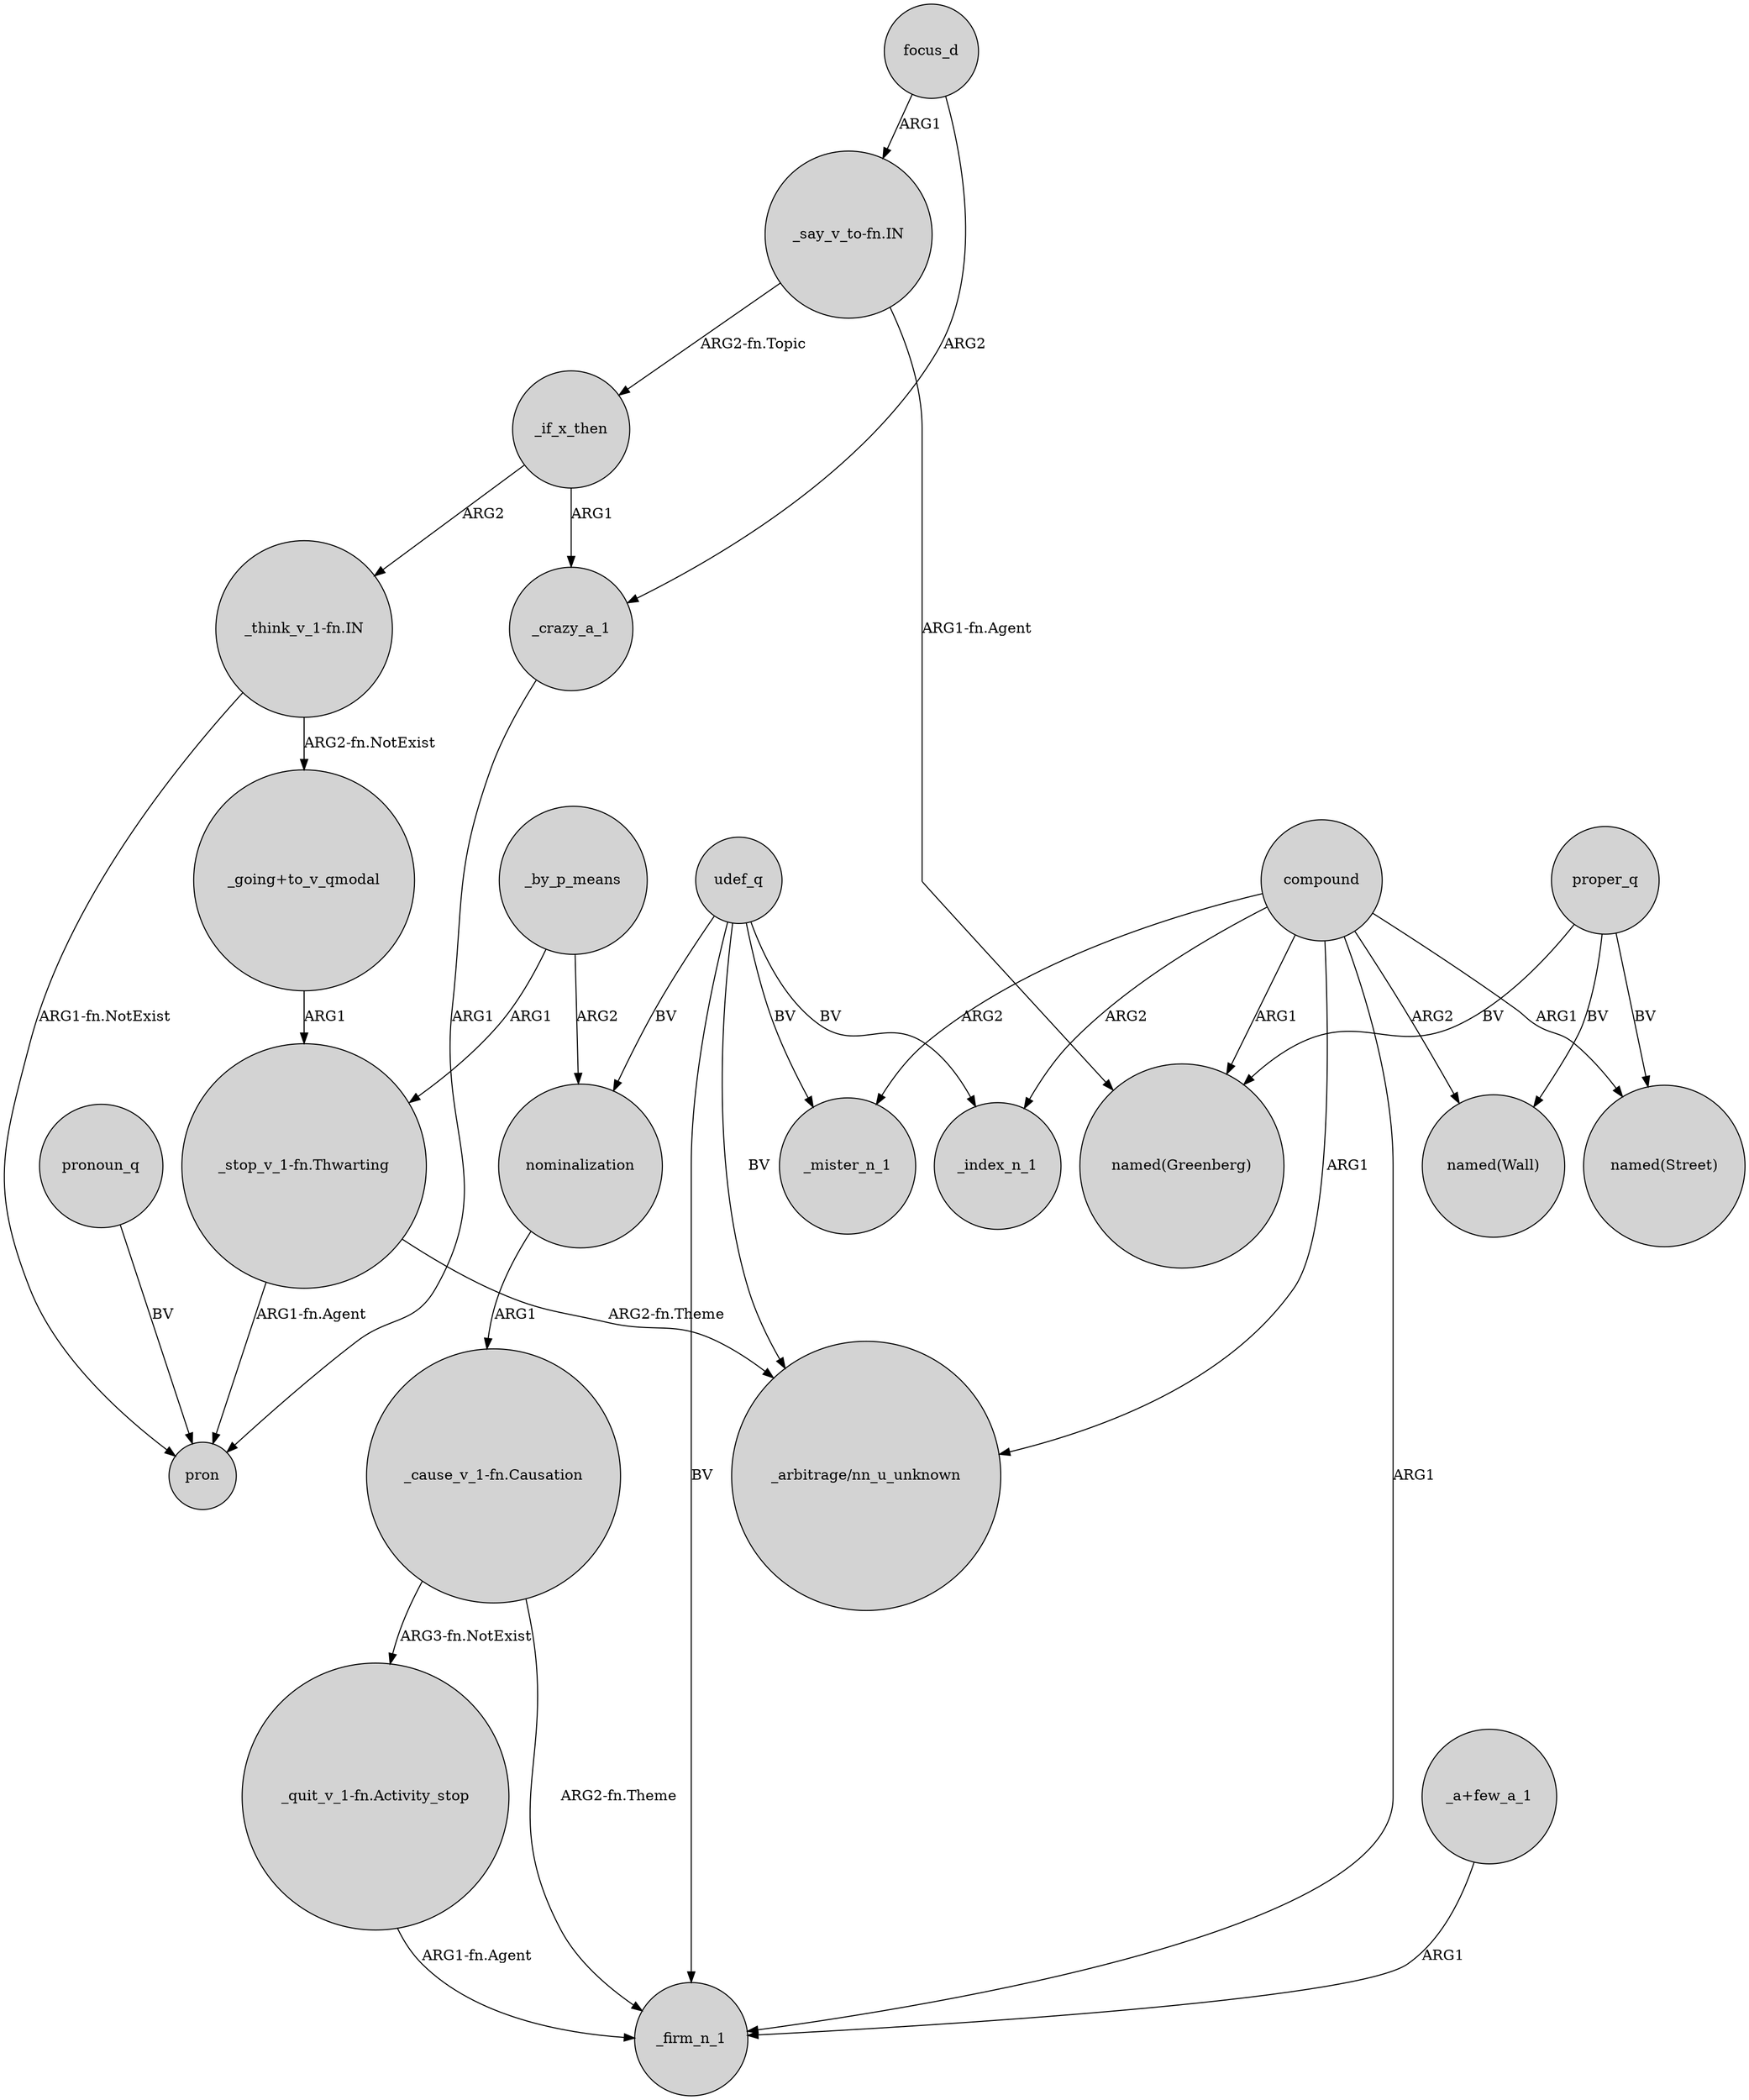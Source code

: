 digraph {
	node [shape=circle style=filled]
	"_think_v_1-fn.IN" -> "_going+to_v_qmodal" [label="ARG2-fn.NotExist"]
	_by_p_means -> "_stop_v_1-fn.Thwarting" [label=ARG1]
	"_cause_v_1-fn.Causation" -> _firm_n_1 [label="ARG2-fn.Theme"]
	"_say_v_to-fn.IN" -> _if_x_then [label="ARG2-fn.Topic"]
	compound -> _index_n_1 [label=ARG2]
	_by_p_means -> nominalization [label=ARG2]
	"_cause_v_1-fn.Causation" -> "_quit_v_1-fn.Activity_stop" [label="ARG3-fn.NotExist"]
	"_quit_v_1-fn.Activity_stop" -> _firm_n_1 [label="ARG1-fn.Agent"]
	"_think_v_1-fn.IN" -> pron [label="ARG1-fn.NotExist"]
	compound -> "named(Street)" [label=ARG1]
	proper_q -> "named(Wall)" [label=BV]
	compound -> _mister_n_1 [label=ARG2]
	udef_q -> _firm_n_1 [label=BV]
	udef_q -> _mister_n_1 [label=BV]
	nominalization -> "_cause_v_1-fn.Causation" [label=ARG1]
	proper_q -> "named(Greenberg)" [label=BV]
	udef_q -> _index_n_1 [label=BV]
	"_say_v_to-fn.IN" -> "named(Greenberg)" [label="ARG1-fn.Agent"]
	proper_q -> "named(Street)" [label=BV]
	pronoun_q -> pron [label=BV]
	_if_x_then -> "_think_v_1-fn.IN" [label=ARG2]
	"_a+few_a_1" -> _firm_n_1 [label=ARG1]
	compound -> "named(Wall)" [label=ARG2]
	udef_q -> "_arbitrage/nn_u_unknown" [label=BV]
	"_stop_v_1-fn.Thwarting" -> pron [label="ARG1-fn.Agent"]
	"_stop_v_1-fn.Thwarting" -> "_arbitrage/nn_u_unknown" [label="ARG2-fn.Theme"]
	compound -> "_arbitrage/nn_u_unknown" [label=ARG1]
	compound -> _firm_n_1 [label=ARG1]
	udef_q -> nominalization [label=BV]
	_if_x_then -> _crazy_a_1 [label=ARG1]
	compound -> "named(Greenberg)" [label=ARG1]
	_crazy_a_1 -> pron [label=ARG1]
	focus_d -> _crazy_a_1 [label=ARG2]
	"_going+to_v_qmodal" -> "_stop_v_1-fn.Thwarting" [label=ARG1]
	focus_d -> "_say_v_to-fn.IN" [label=ARG1]
}
